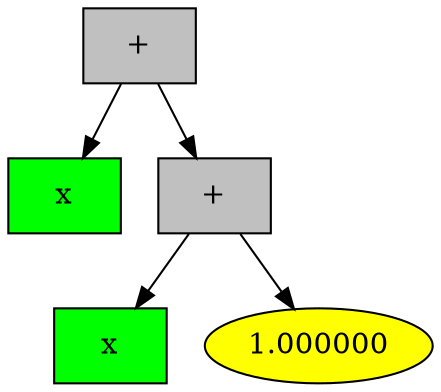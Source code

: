 digraph G {
1 [style = filled, label="+", shape = box, fillcolor="grey"];
1->0;
0 [style = filled, label="x", shape = box, fillcolor="green"];
1->3;
3 [style = filled, label="+", shape = box, fillcolor="grey"];
3->2;
2 [style = filled, label="x", shape = box, fillcolor="green"];
3->4;
4 [style = filled, label="1.000000", fillcolor="yellow"];

}
